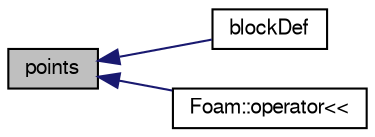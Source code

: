 digraph "points"
{
  bgcolor="transparent";
  edge [fontname="FreeSans",fontsize="10",labelfontname="FreeSans",labelfontsize="10"];
  node [fontname="FreeSans",fontsize="10",shape=record];
  rankdir="LR";
  Node45 [label="points",height=0.2,width=0.4,color="black", fillcolor="grey75", style="filled", fontcolor="black"];
  Node45 -> Node46 [dir="back",color="midnightblue",fontsize="10",style="solid",fontname="FreeSans"];
  Node46 [label="blockDef",height=0.2,width=0.4,color="black",URL="$a24710.html#a31fe5d8f5d6d7d37ed4888da478ca2af",tooltip="Return the block definition. "];
  Node45 -> Node47 [dir="back",color="midnightblue",fontsize="10",style="solid",fontname="FreeSans"];
  Node47 [label="Foam::operator\<\<",height=0.2,width=0.4,color="black",URL="$a21124.html#aaf151b2319648372987040e3117e9d9d"];
}
